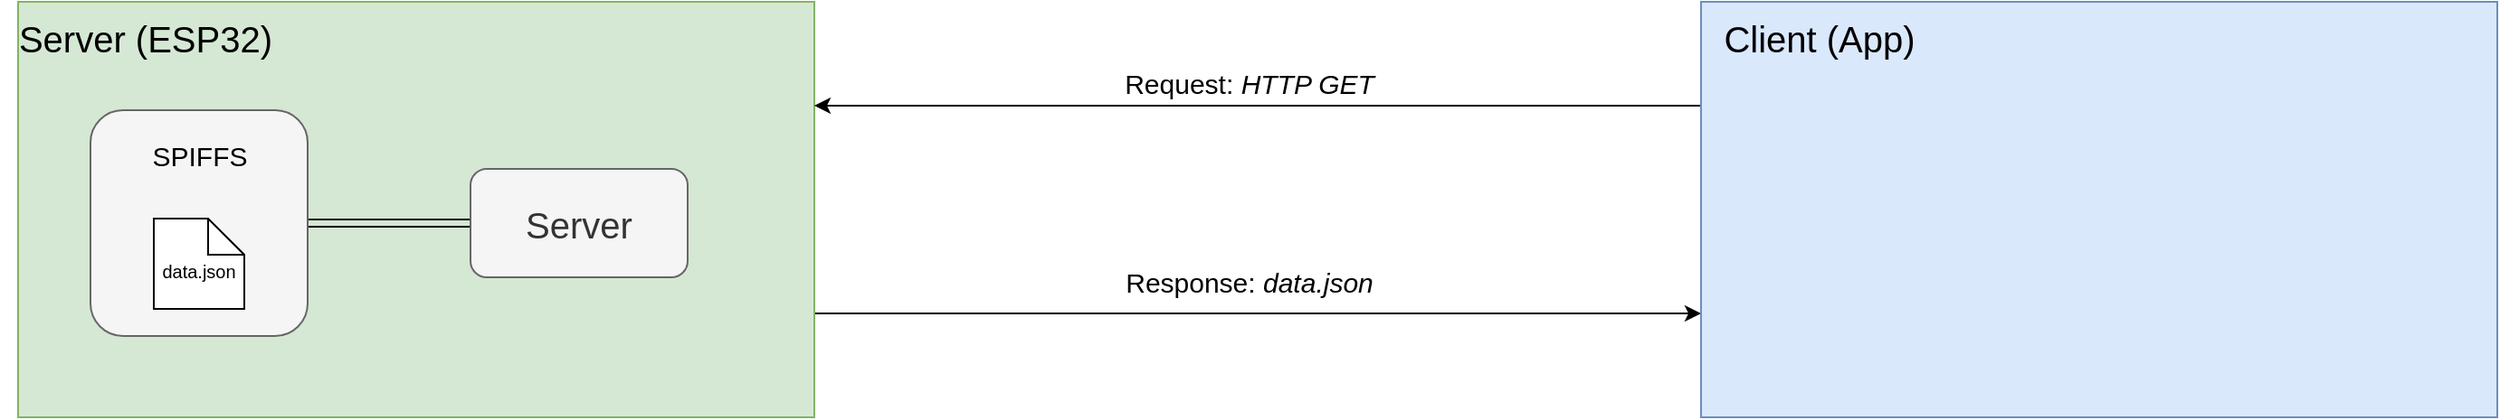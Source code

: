 <mxfile pages="2">
    <diagram id="NSisv_5Uf6d7Fq7L4mC0" name="Client Server Model">
        <mxGraphModel dx="2343" dy="992" grid="1" gridSize="10" guides="1" tooltips="1" connect="1" arrows="1" fold="1" page="1" pageScale="1" pageWidth="827" pageHeight="1169" math="0" shadow="0">
            <root>
                <mxCell id="0"/>
                <mxCell id="1" parent="0"/>
                <mxCell id="-Jtr6x9caaN1-tioL6mh-16" style="edgeStyle=orthogonalEdgeStyle;rounded=0;orthogonalLoop=1;jettySize=auto;html=1;exitX=1;exitY=0.75;exitDx=0;exitDy=0;entryX=0;entryY=0.75;entryDx=0;entryDy=0;fontSize=15;" parent="1" source="-Jtr6x9caaN1-tioL6mh-3" target="-Jtr6x9caaN1-tioL6mh-5" edge="1">
                    <mxGeometry relative="1" as="geometry"/>
                </mxCell>
                <mxCell id="-Jtr6x9caaN1-tioL6mh-3" value="" style="rounded=0;whiteSpace=wrap;html=1;fillColor=#d5e8d4;strokeColor=#82b366;" parent="1" vertex="1">
                    <mxGeometry x="-680" y="90" width="440" height="230" as="geometry"/>
                </mxCell>
                <mxCell id="-Jtr6x9caaN1-tioL6mh-4" value="&lt;font style=&quot;font-size: 20px;&quot;&gt;Server (ESP32)&lt;/font&gt;" style="text;html=1;resizable=0;autosize=1;align=center;verticalAlign=middle;points=[];fillColor=none;strokeColor=none;rounded=0;" parent="1" vertex="1">
                    <mxGeometry x="-690" y="90" width="160" height="40" as="geometry"/>
                </mxCell>
                <mxCell id="-Jtr6x9caaN1-tioL6mh-15" style="edgeStyle=orthogonalEdgeStyle;rounded=0;orthogonalLoop=1;jettySize=auto;html=1;exitX=0;exitY=0.25;exitDx=0;exitDy=0;entryX=1;entryY=0.25;entryDx=0;entryDy=0;fontSize=15;" parent="1" source="-Jtr6x9caaN1-tioL6mh-5" target="-Jtr6x9caaN1-tioL6mh-3" edge="1">
                    <mxGeometry relative="1" as="geometry"/>
                </mxCell>
                <mxCell id="-Jtr6x9caaN1-tioL6mh-5" value="" style="rounded=0;whiteSpace=wrap;html=1;fillColor=#dae8fc;strokeColor=#6c8ebf;" parent="1" vertex="1">
                    <mxGeometry x="250" y="90" width="440" height="230" as="geometry"/>
                </mxCell>
                <mxCell id="-Jtr6x9caaN1-tioL6mh-6" value="&lt;font style=&quot;font-size: 20px;&quot;&gt;Client (App)&lt;br&gt;&lt;/font&gt;" style="text;html=1;resizable=0;autosize=1;align=center;verticalAlign=middle;points=[];fillColor=none;strokeColor=none;rounded=0;" parent="1" vertex="1">
                    <mxGeometry x="250" y="90" width="130" height="40" as="geometry"/>
                </mxCell>
                <mxCell id="-Jtr6x9caaN1-tioL6mh-14" style="edgeStyle=orthogonalEdgeStyle;rounded=0;orthogonalLoop=1;jettySize=auto;html=1;exitX=0;exitY=0.5;exitDx=0;exitDy=0;entryX=1;entryY=0.5;entryDx=0;entryDy=0;fontSize=15;shape=link;" parent="1" source="-Jtr6x9caaN1-tioL6mh-8" target="-Jtr6x9caaN1-tioL6mh-7" edge="1">
                    <mxGeometry relative="1" as="geometry"/>
                </mxCell>
                <mxCell id="-Jtr6x9caaN1-tioL6mh-8" value="Server" style="rounded=1;whiteSpace=wrap;html=1;fontSize=20;fillColor=#f5f5f5;fontColor=#333333;strokeColor=#666666;" parent="1" vertex="1">
                    <mxGeometry x="-430" y="182.5" width="120" height="60" as="geometry"/>
                </mxCell>
                <mxCell id="-Jtr6x9caaN1-tioL6mh-11" value="" style="group" parent="1" vertex="1" connectable="0">
                    <mxGeometry x="-640" y="150" width="120" height="125" as="geometry"/>
                </mxCell>
                <mxCell id="-Jtr6x9caaN1-tioL6mh-7" value="" style="rounded=1;whiteSpace=wrap;html=1;fontSize=20;fillColor=#f5f5f5;fontColor=#333333;strokeColor=#666666;" parent="-Jtr6x9caaN1-tioL6mh-11" vertex="1">
                    <mxGeometry width="120" height="125" as="geometry"/>
                </mxCell>
                <mxCell id="-Jtr6x9caaN1-tioL6mh-9" value="&lt;font style=&quot;font-size: 10px;&quot;&gt;data.json&lt;/font&gt;" style="shape=note;size=20;whiteSpace=wrap;html=1;fontSize=20;" parent="-Jtr6x9caaN1-tioL6mh-11" vertex="1">
                    <mxGeometry x="35" y="60" width="50" height="50" as="geometry"/>
                </mxCell>
                <mxCell id="-Jtr6x9caaN1-tioL6mh-10" value="&lt;font style=&quot;font-size: 15px;&quot;&gt;SPIFFS&lt;/font&gt;" style="text;html=1;resizable=0;autosize=1;align=center;verticalAlign=middle;points=[];fillColor=none;strokeColor=none;rounded=0;fontSize=10;" parent="-Jtr6x9caaN1-tioL6mh-11" vertex="1">
                    <mxGeometry x="20" y="10" width="80" height="30" as="geometry"/>
                </mxCell>
                <mxCell id="-Jtr6x9caaN1-tioL6mh-17" value="Request: &lt;i&gt;HTTP GET&lt;/i&gt;" style="text;html=1;resizable=0;autosize=1;align=center;verticalAlign=middle;points=[];fillColor=none;strokeColor=none;rounded=0;fontSize=15;" parent="1" vertex="1">
                    <mxGeometry x="-80" y="120" width="160" height="30" as="geometry"/>
                </mxCell>
                <mxCell id="-Jtr6x9caaN1-tioL6mh-18" value="Response: &lt;i&gt;data.json&lt;/i&gt;" style="text;html=1;resizable=0;autosize=1;align=center;verticalAlign=middle;points=[];fillColor=none;strokeColor=none;rounded=0;fontSize=15;" parent="1" vertex="1">
                    <mxGeometry x="-80" y="230" width="160" height="30" as="geometry"/>
                </mxCell>
            </root>
        </mxGraphModel>
    </diagram>
    <diagram id="-0zzz36s3piKTGTGTvwB" name="Server Softwarekomponenten">
        <mxGraphModel dx="609" dy="790" grid="1" gridSize="10" guides="1" tooltips="1" connect="1" arrows="1" fold="1" page="1" pageScale="1" pageWidth="827" pageHeight="1169" math="0" shadow="0">
            <root>
                <mxCell id="0"/>
                <mxCell id="1" parent="0"/>
                <mxCell id="Q-mnV4RnBUGMcqwWspMl-3" value="Softwarekomponenten" style="swimlane;fontStyle=0;childLayout=stackLayout;horizontal=1;startSize=30;horizontalStack=0;resizeParent=1;resizeParentMax=0;resizeLast=0;collapsible=1;marginBottom=0;fontSize=15;glass=0;" parent="1" vertex="1">
                    <mxGeometry x="280" y="230" width="230" height="180" as="geometry">
                        <mxRectangle x="280" y="230" width="60" height="30" as="alternateBounds"/>
                    </mxGeometry>
                </mxCell>
                <mxCell id="Q-mnV4RnBUGMcqwWspMl-4" value="ESPAsyncWebServer" style="text;strokeColor=#d79b00;fillColor=#ffe6cc;align=left;verticalAlign=middle;spacingLeft=4;spacingRight=4;overflow=hidden;points=[[0,0.5],[1,0.5]];portConstraint=eastwest;rotatable=0;fontSize=15;" parent="Q-mnV4RnBUGMcqwWspMl-3" vertex="1">
                    <mxGeometry y="30" width="230" height="30" as="geometry"/>
                </mxCell>
                <mxCell id="Q-mnV4RnBUGMcqwWspMl-5" value="EmonLib" style="text;strokeColor=#9673a6;fillColor=#e1d5e7;align=left;verticalAlign=middle;spacingLeft=4;spacingRight=4;overflow=hidden;points=[[0,0.5],[1,0.5]];portConstraint=eastwest;rotatable=0;fontSize=15;" parent="Q-mnV4RnBUGMcqwWspMl-3" vertex="1">
                    <mxGeometry y="60" width="230" height="30" as="geometry"/>
                </mxCell>
                <mxCell id="Q-mnV4RnBUGMcqwWspMl-7" value="NTP Client" style="text;strokeColor=#6c8ebf;fillColor=#dae8fc;align=left;verticalAlign=middle;spacingLeft=4;spacingRight=4;overflow=hidden;points=[[0,0.5],[1,0.5]];portConstraint=eastwest;rotatable=0;fontSize=15;" parent="Q-mnV4RnBUGMcqwWspMl-3" vertex="1">
                    <mxGeometry y="90" width="230" height="30" as="geometry"/>
                </mxCell>
                <mxCell id="Q-mnV4RnBUGMcqwWspMl-6" value="PowerData" style="text;strokeColor=#82b366;fillColor=#d5e8d4;align=left;verticalAlign=middle;spacingLeft=4;spacingRight=4;overflow=hidden;points=[[0,0.5],[1,0.5]];portConstraint=eastwest;rotatable=0;fontSize=15;" parent="Q-mnV4RnBUGMcqwWspMl-3" vertex="1">
                    <mxGeometry y="120" width="230" height="30" as="geometry"/>
                </mxCell>
                <mxCell id="Q-mnV4RnBUGMcqwWspMl-8" value="DataManager" style="text;strokeColor=#d6b656;fillColor=#fff2cc;align=left;verticalAlign=middle;spacingLeft=4;spacingRight=4;overflow=hidden;points=[[0,0.5],[1,0.5]];portConstraint=eastwest;rotatable=0;fontSize=15;" parent="Q-mnV4RnBUGMcqwWspMl-3" vertex="1">
                    <mxGeometry y="150" width="230" height="30" as="geometry"/>
                </mxCell>
                <mxCell id="Q-mnV4RnBUGMcqwWspMl-9" value="DataManager" style="swimlane;fontStyle=0;childLayout=stackLayout;horizontal=1;startSize=30;horizontalStack=0;resizeParent=1;resizeParentMax=0;resizeLast=0;collapsible=1;marginBottom=0;glass=0;fontSize=15;fillColor=#fff2cc;strokeColor=#d6b656;" parent="1" vertex="1">
                    <mxGeometry x="270" y="505" width="270" height="160" as="geometry">
                        <mxRectangle x="325" y="490" width="130" height="30" as="alternateBounds"/>
                    </mxGeometry>
                </mxCell>
                <mxCell id="Q-mnV4RnBUGMcqwWspMl-10" value="Der DataManager nimmt neue PowerData-Daten und wertet&#10;sie anhand des Timestamps aus. Ist ein neuer Datenpunkt &#10;mindestens 1h älter als der letzte, wird dieser dem LastDay-&#10;Array hinzugefügt. Nach 24h wird der Mittelwert über LastDay &#10;gebildet und LastWeek hinzugefügt." style="text;strokeColor=none;fillColor=none;align=left;verticalAlign=middle;spacingLeft=4;spacingRight=4;overflow=hidden;points=[[0,0.5],[1,0.5]];portConstraint=eastwest;rotatable=0;glass=0;fontSize=9;" parent="Q-mnV4RnBUGMcqwWspMl-9" vertex="1">
                    <mxGeometry y="30" width="270" height="70" as="geometry"/>
                </mxCell>
                <mxCell id="Q-mnV4RnBUGMcqwWspMl-11" value="Item 2" style="text;strokeColor=none;fillColor=none;align=left;verticalAlign=middle;spacingLeft=4;spacingRight=4;overflow=hidden;points=[[0,0.5],[1,0.5]];portConstraint=eastwest;rotatable=0;glass=0;fontSize=15;" parent="Q-mnV4RnBUGMcqwWspMl-9" vertex="1">
                    <mxGeometry y="100" width="270" height="30" as="geometry"/>
                </mxCell>
                <mxCell id="Q-mnV4RnBUGMcqwWspMl-12" value="Item 3" style="text;strokeColor=none;fillColor=none;align=left;verticalAlign=middle;spacingLeft=4;spacingRight=4;overflow=hidden;points=[[0,0.5],[1,0.5]];portConstraint=eastwest;rotatable=0;glass=0;fontSize=15;" parent="Q-mnV4RnBUGMcqwWspMl-9" vertex="1">
                    <mxGeometry y="130" width="270" height="30" as="geometry"/>
                </mxCell>
                <mxCell id="Q-mnV4RnBUGMcqwWspMl-13" value="PowerData" style="swimlane;fontStyle=0;childLayout=stackLayout;horizontal=1;startSize=30;horizontalStack=0;resizeParent=1;resizeParentMax=0;resizeLast=0;collapsible=1;marginBottom=0;glass=0;fontSize=15;fillColor=#d5e8d4;strokeColor=#82b366;" parent="1" vertex="1">
                    <mxGeometry x="620" y="270" width="270" height="140" as="geometry">
                        <mxRectangle x="325" y="490" width="130" height="30" as="alternateBounds"/>
                    </mxGeometry>
                </mxCell>
                <mxCell id="Q-mnV4RnBUGMcqwWspMl-14" value="Klasse die einen Datenpunkt repräsentiert, bestehend aus dem&#10;Messwert (Wirkleistung) und einem Unix-Timestamp, der den&#10;Zeitpunkt des Messwerts speichert." style="text;strokeColor=none;fillColor=none;align=left;verticalAlign=middle;spacingLeft=4;spacingRight=4;overflow=hidden;points=[[0,0.5],[1,0.5]];portConstraint=eastwest;rotatable=0;glass=0;fontSize=9;" parent="Q-mnV4RnBUGMcqwWspMl-13" vertex="1">
                    <mxGeometry y="30" width="270" height="50" as="geometry"/>
                </mxCell>
                <mxCell id="Q-mnV4RnBUGMcqwWspMl-15" value="Item 2" style="text;strokeColor=none;fillColor=none;align=left;verticalAlign=middle;spacingLeft=4;spacingRight=4;overflow=hidden;points=[[0,0.5],[1,0.5]];portConstraint=eastwest;rotatable=0;glass=0;fontSize=15;" parent="Q-mnV4RnBUGMcqwWspMl-13" vertex="1">
                    <mxGeometry y="80" width="270" height="30" as="geometry"/>
                </mxCell>
                <mxCell id="Q-mnV4RnBUGMcqwWspMl-16" value="Item 3" style="text;strokeColor=none;fillColor=none;align=left;verticalAlign=middle;spacingLeft=4;spacingRight=4;overflow=hidden;points=[[0,0.5],[1,0.5]];portConstraint=eastwest;rotatable=0;glass=0;fontSize=15;" parent="Q-mnV4RnBUGMcqwWspMl-13" vertex="1">
                    <mxGeometry y="110" width="270" height="30" as="geometry"/>
                </mxCell>
            </root>
        </mxGraphModel>
    </diagram>
    <diagram id="JH-0TwaYN6c8vwIZRzUD" name="Programmablauf">
        <mxGraphModel dx="1516" dy="992" grid="1" gridSize="10" guides="1" tooltips="1" connect="1" arrows="1" fold="1" page="1" pageScale="1" pageWidth="827" pageHeight="1169" math="0" shadow="0">
            <root>
                <mxCell id="T8gQzd3U3vRp7TgSkjpk-0"/>
                <mxCell id="T8gQzd3U3vRp7TgSkjpk-1" parent="T8gQzd3U3vRp7TgSkjpk-0"/>
            </root>
        </mxGraphModel>
    </diagram>
</mxfile>